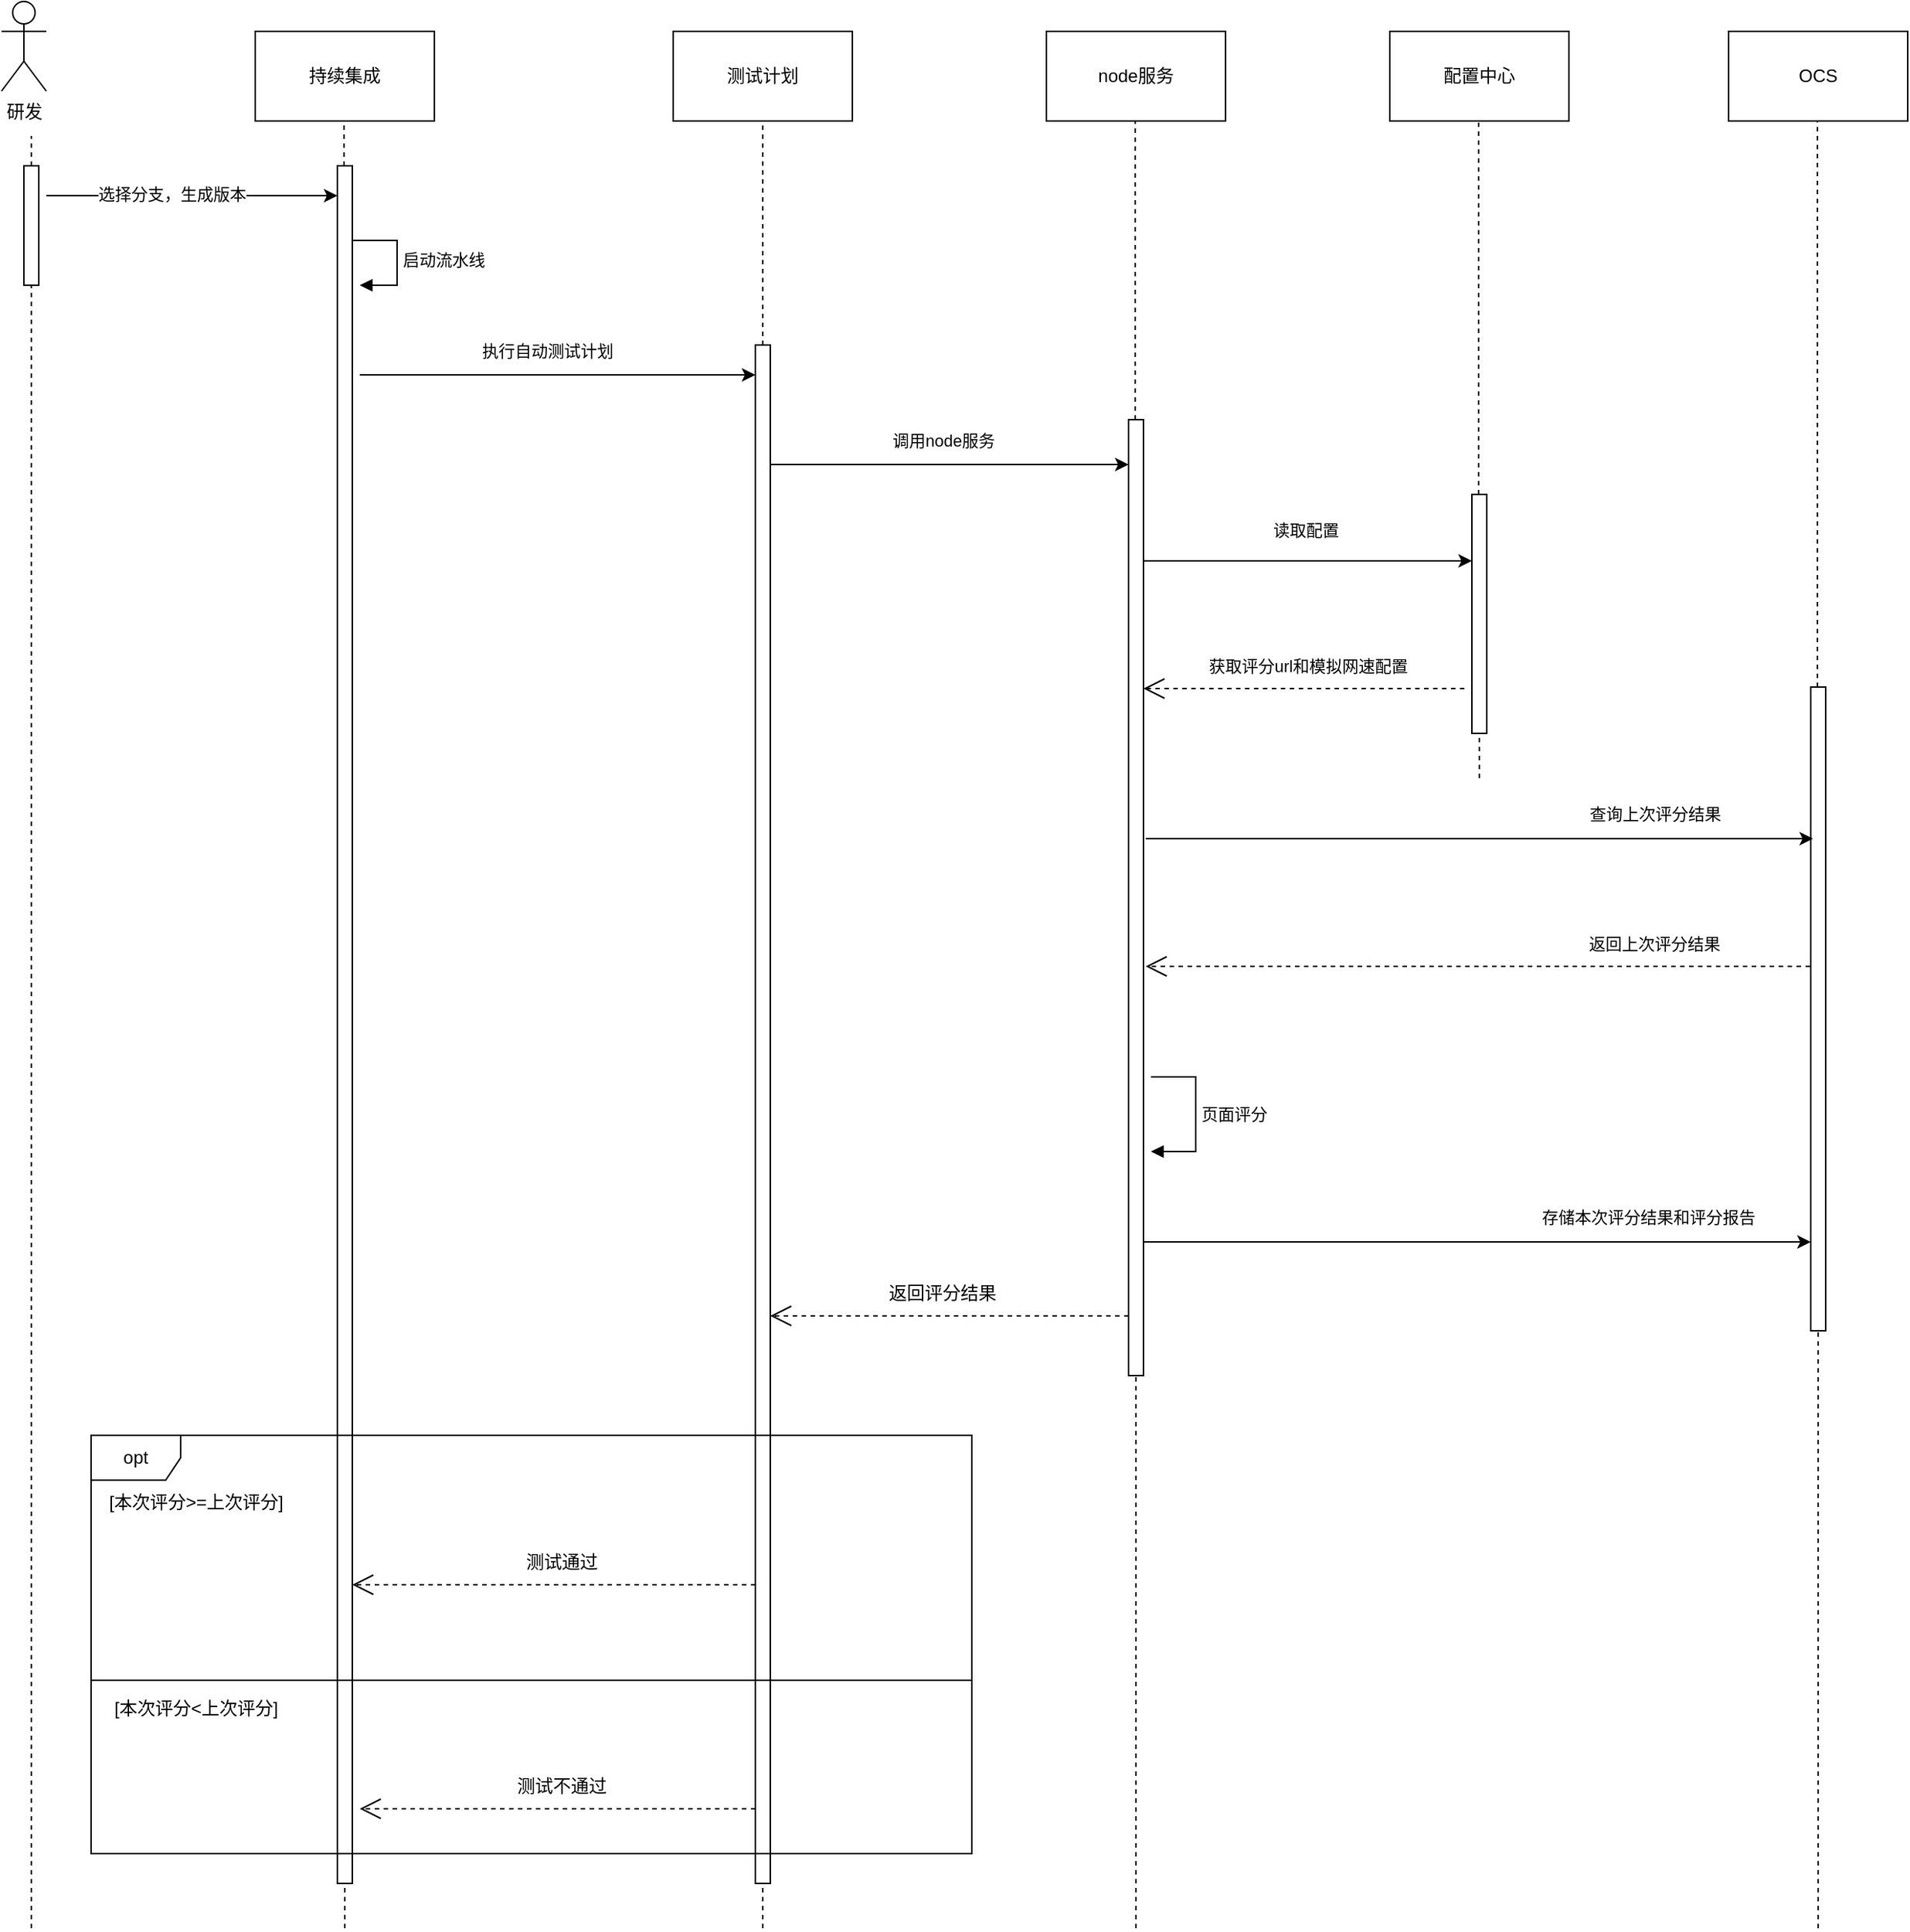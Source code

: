 <mxfile version="24.6.4" type="github">
  <diagram name="第 1 页" id="IzEnDPAUJuN04H2j6fbV">
    <mxGraphModel dx="2390" dy="1243" grid="1" gridSize="10" guides="1" tooltips="1" connect="1" arrows="1" fold="1" page="1" pageScale="1" pageWidth="827" pageHeight="1169" math="0" shadow="0">
      <root>
        <mxCell id="0" />
        <mxCell id="1" parent="0" />
        <mxCell id="kTUAJVCv6ElFygKRLWXT-1" value="研发" style="shape=umlActor;verticalLabelPosition=bottom;verticalAlign=top;html=1;outlineConnect=0;" parent="1" vertex="1">
          <mxGeometry x="170" y="390" width="30" height="60" as="geometry" />
        </mxCell>
        <mxCell id="kTUAJVCv6ElFygKRLWXT-4" value="配置中心" style="rounded=0;whiteSpace=wrap;html=1;" parent="1" vertex="1">
          <mxGeometry x="1100" y="410" width="120" height="60" as="geometry" />
        </mxCell>
        <mxCell id="kTUAJVCv6ElFygKRLWXT-5" value="持续集成" style="rounded=0;whiteSpace=wrap;html=1;" parent="1" vertex="1">
          <mxGeometry x="340" y="410" width="120" height="60" as="geometry" />
        </mxCell>
        <mxCell id="kTUAJVCv6ElFygKRLWXT-6" value="OCS" style="rounded=0;whiteSpace=wrap;html=1;" parent="1" vertex="1">
          <mxGeometry x="1327" y="410" width="120" height="60" as="geometry" />
        </mxCell>
        <mxCell id="kTUAJVCv6ElFygKRLWXT-7" value="" style="endArrow=none;dashed=1;html=1;rounded=0;" parent="1" edge="1" source="zlEN9Ek9pt-c74HQ6Wqn-6">
          <mxGeometry width="50" height="50" relative="1" as="geometry">
            <mxPoint x="190" y="770" as="sourcePoint" />
            <mxPoint x="190" y="480" as="targetPoint" />
          </mxGeometry>
        </mxCell>
        <mxCell id="zlEN9Ek9pt-c74HQ6Wqn-1" value="" style="endArrow=none;dashed=1;html=1;rounded=0;" edge="1" parent="1" source="zlEN9Ek9pt-c74HQ6Wqn-7">
          <mxGeometry width="50" height="50" relative="1" as="geometry">
            <mxPoint x="399.5" y="760" as="sourcePoint" />
            <mxPoint x="399.5" y="470" as="targetPoint" />
          </mxGeometry>
        </mxCell>
        <mxCell id="zlEN9Ek9pt-c74HQ6Wqn-2" value="" style="endArrow=none;dashed=1;html=1;rounded=0;" edge="1" parent="1" source="zlEN9Ek9pt-c74HQ6Wqn-27">
          <mxGeometry width="50" height="50" relative="1" as="geometry">
            <mxPoint x="1160" y="1160" as="sourcePoint" />
            <mxPoint x="1159.5" y="470" as="targetPoint" />
          </mxGeometry>
        </mxCell>
        <mxCell id="zlEN9Ek9pt-c74HQ6Wqn-3" value="" style="endArrow=none;dashed=1;html=1;rounded=0;" edge="1" parent="1" source="zlEN9Ek9pt-c74HQ6Wqn-36">
          <mxGeometry width="50" height="50" relative="1" as="geometry">
            <mxPoint x="1387" y="1260" as="sourcePoint" />
            <mxPoint x="1386.5" y="470" as="targetPoint" />
          </mxGeometry>
        </mxCell>
        <mxCell id="zlEN9Ek9pt-c74HQ6Wqn-5" value="" style="endArrow=none;dashed=1;html=1;rounded=0;" edge="1" parent="1" target="zlEN9Ek9pt-c74HQ6Wqn-6">
          <mxGeometry width="50" height="50" relative="1" as="geometry">
            <mxPoint x="190" y="1680" as="sourcePoint" />
            <mxPoint x="190" y="480" as="targetPoint" />
          </mxGeometry>
        </mxCell>
        <mxCell id="zlEN9Ek9pt-c74HQ6Wqn-6" value="" style="html=1;points=[[0,0,0,0,5],[0,1,0,0,-5],[1,0,0,0,5],[1,1,0,0,-5]];perimeter=orthogonalPerimeter;outlineConnect=0;targetShapes=umlLifeline;portConstraint=eastwest;newEdgeStyle={&quot;curved&quot;:0,&quot;rounded&quot;:0};" vertex="1" parent="1">
          <mxGeometry x="185" y="500" width="10" height="80" as="geometry" />
        </mxCell>
        <mxCell id="zlEN9Ek9pt-c74HQ6Wqn-8" value="" style="endArrow=none;dashed=1;html=1;rounded=0;" edge="1" parent="1" target="zlEN9Ek9pt-c74HQ6Wqn-7">
          <mxGeometry width="50" height="50" relative="1" as="geometry">
            <mxPoint x="400" y="1680" as="sourcePoint" />
            <mxPoint x="399.5" y="470" as="targetPoint" />
          </mxGeometry>
        </mxCell>
        <mxCell id="zlEN9Ek9pt-c74HQ6Wqn-7" value="" style="html=1;points=[[0,0,0,0,5],[0,1,0,0,-5],[1,0,0,0,5],[1,1,0,0,-5]];perimeter=orthogonalPerimeter;outlineConnect=0;targetShapes=umlLifeline;portConstraint=eastwest;newEdgeStyle={&quot;curved&quot;:0,&quot;rounded&quot;:0};" vertex="1" parent="1">
          <mxGeometry x="395" y="500" width="10" height="1150" as="geometry" />
        </mxCell>
        <mxCell id="zlEN9Ek9pt-c74HQ6Wqn-9" value="" style="endArrow=classic;html=1;rounded=0;" edge="1" parent="1" target="zlEN9Ek9pt-c74HQ6Wqn-7">
          <mxGeometry width="50" height="50" relative="1" as="geometry">
            <mxPoint x="200" y="520" as="sourcePoint" />
            <mxPoint x="290" y="500" as="targetPoint" />
          </mxGeometry>
        </mxCell>
        <mxCell id="zlEN9Ek9pt-c74HQ6Wqn-10" value="选择分支，生成版本" style="edgeLabel;html=1;align=center;verticalAlign=middle;resizable=0;points=[];" vertex="1" connectable="0" parent="zlEN9Ek9pt-c74HQ6Wqn-9">
          <mxGeometry x="-0.139" y="1" relative="1" as="geometry">
            <mxPoint as="offset" />
          </mxGeometry>
        </mxCell>
        <mxCell id="zlEN9Ek9pt-c74HQ6Wqn-13" value="启动流水线" style="html=1;align=left;spacingLeft=2;endArrow=block;rounded=0;edgeStyle=orthogonalEdgeStyle;curved=0;rounded=0;" edge="1" parent="1">
          <mxGeometry relative="1" as="geometry">
            <mxPoint x="405" y="550" as="sourcePoint" />
            <Array as="points">
              <mxPoint x="435" y="580" />
            </Array>
            <mxPoint x="410" y="580" as="targetPoint" />
          </mxGeometry>
        </mxCell>
        <mxCell id="zlEN9Ek9pt-c74HQ6Wqn-15" value="测试计划" style="rounded=0;whiteSpace=wrap;html=1;" vertex="1" parent="1">
          <mxGeometry x="620" y="410" width="120" height="60" as="geometry" />
        </mxCell>
        <mxCell id="zlEN9Ek9pt-c74HQ6Wqn-16" value="" style="endArrow=none;dashed=1;html=1;rounded=0;entryX=0.5;entryY=1;entryDx=0;entryDy=0;" edge="1" parent="1" source="zlEN9Ek9pt-c74HQ6Wqn-18" target="zlEN9Ek9pt-c74HQ6Wqn-15">
          <mxGeometry width="50" height="50" relative="1" as="geometry">
            <mxPoint x="680" y="980" as="sourcePoint" />
            <mxPoint x="700" y="510" as="targetPoint" />
          </mxGeometry>
        </mxCell>
        <mxCell id="zlEN9Ek9pt-c74HQ6Wqn-17" value="" style="endArrow=none;dashed=1;html=1;rounded=0;entryX=0.5;entryY=1;entryDx=0;entryDy=0;" edge="1" parent="1" target="zlEN9Ek9pt-c74HQ6Wqn-18">
          <mxGeometry width="50" height="50" relative="1" as="geometry">
            <mxPoint x="680" y="1680" as="sourcePoint" />
            <mxPoint x="680" y="470" as="targetPoint" />
          </mxGeometry>
        </mxCell>
        <mxCell id="zlEN9Ek9pt-c74HQ6Wqn-18" value="" style="html=1;points=[[0,0,0,0,5],[0,1,0,0,-5],[1,0,0,0,5],[1,1,0,0,-5]];perimeter=orthogonalPerimeter;outlineConnect=0;targetShapes=umlLifeline;portConstraint=eastwest;newEdgeStyle={&quot;curved&quot;:0,&quot;rounded&quot;:0};" vertex="1" parent="1">
          <mxGeometry x="675" y="620" width="10" height="1030" as="geometry" />
        </mxCell>
        <mxCell id="zlEN9Ek9pt-c74HQ6Wqn-19" value="&lt;span style=&quot;color: rgb(0, 0, 0); font-family: Helvetica; font-size: 11px; font-style: normal; font-variant-ligatures: normal; font-variant-caps: normal; font-weight: 400; letter-spacing: normal; orphans: 2; text-align: left; text-indent: 0px; text-transform: none; widows: 2; word-spacing: 0px; -webkit-text-stroke-width: 0px; white-space: nowrap; background-color: rgb(255, 255, 255); text-decoration-thickness: initial; text-decoration-style: initial; text-decoration-color: initial; display: inline !important; float: none;&quot;&gt;执行自动&lt;/span&gt;&lt;span style=&quot;font-size: 11px; text-wrap: nowrap; background-color: initial;&quot;&gt;测试计划&lt;/span&gt;" style="text;whiteSpace=wrap;html=1;" vertex="1" parent="1">
          <mxGeometry x="490" y="610" width="90" height="30" as="geometry" />
        </mxCell>
        <mxCell id="zlEN9Ek9pt-c74HQ6Wqn-20" value="" style="endArrow=classic;html=1;rounded=0;exitX=1.5;exitY=0.609;exitDx=0;exitDy=0;exitPerimeter=0;" edge="1" parent="1">
          <mxGeometry width="50" height="50" relative="1" as="geometry">
            <mxPoint x="410" y="640.0" as="sourcePoint" />
            <mxPoint x="675" y="640.0" as="targetPoint" />
          </mxGeometry>
        </mxCell>
        <mxCell id="zlEN9Ek9pt-c74HQ6Wqn-21" value="node服务" style="rounded=0;whiteSpace=wrap;html=1;" vertex="1" parent="1">
          <mxGeometry x="870" y="410" width="120" height="60" as="geometry" />
        </mxCell>
        <mxCell id="zlEN9Ek9pt-c74HQ6Wqn-22" value="" style="endArrow=none;dashed=1;html=1;rounded=0;" edge="1" parent="1" source="zlEN9Ek9pt-c74HQ6Wqn-24">
          <mxGeometry width="50" height="50" relative="1" as="geometry">
            <mxPoint x="930" y="990" as="sourcePoint" />
            <mxPoint x="929.5" y="470" as="targetPoint" />
          </mxGeometry>
        </mxCell>
        <mxCell id="zlEN9Ek9pt-c74HQ6Wqn-23" value="" style="endArrow=none;dashed=1;html=1;rounded=0;" edge="1" parent="1" target="zlEN9Ek9pt-c74HQ6Wqn-24">
          <mxGeometry width="50" height="50" relative="1" as="geometry">
            <mxPoint x="930" y="1680" as="sourcePoint" />
            <mxPoint x="929.5" y="470" as="targetPoint" />
          </mxGeometry>
        </mxCell>
        <mxCell id="zlEN9Ek9pt-c74HQ6Wqn-24" value="" style="html=1;points=[[0,0,0,0,5],[0,1,0,0,-5],[1,0,0,0,5],[1,1,0,0,-5]];perimeter=orthogonalPerimeter;outlineConnect=0;targetShapes=umlLifeline;portConstraint=eastwest;newEdgeStyle={&quot;curved&quot;:0,&quot;rounded&quot;:0};" vertex="1" parent="1">
          <mxGeometry x="925" y="670" width="10" height="640" as="geometry" />
        </mxCell>
        <mxCell id="zlEN9Ek9pt-c74HQ6Wqn-25" value="&lt;span style=&quot;font-size: 11px; text-wrap: nowrap; background-color: rgb(255, 255, 255);&quot;&gt;调用node服务&lt;/span&gt;" style="text;whiteSpace=wrap;html=1;" vertex="1" parent="1">
          <mxGeometry x="765" y="670" width="90" height="30" as="geometry" />
        </mxCell>
        <mxCell id="zlEN9Ek9pt-c74HQ6Wqn-26" value="" style="endArrow=classic;html=1;rounded=0;exitX=1.5;exitY=0.609;exitDx=0;exitDy=0;exitPerimeter=0;" edge="1" parent="1">
          <mxGeometry width="50" height="50" relative="1" as="geometry">
            <mxPoint x="685" y="700" as="sourcePoint" />
            <mxPoint x="925" y="700" as="targetPoint" />
          </mxGeometry>
        </mxCell>
        <mxCell id="zlEN9Ek9pt-c74HQ6Wqn-28" value="" style="endArrow=none;dashed=1;html=1;rounded=0;" edge="1" parent="1" target="zlEN9Ek9pt-c74HQ6Wqn-27">
          <mxGeometry width="50" height="50" relative="1" as="geometry">
            <mxPoint x="1160" y="910" as="sourcePoint" />
            <mxPoint x="1159.5" y="470" as="targetPoint" />
          </mxGeometry>
        </mxCell>
        <mxCell id="zlEN9Ek9pt-c74HQ6Wqn-27" value="" style="html=1;points=[[0,0,0,0,5],[0,1,0,0,-5],[1,0,0,0,5],[1,1,0,0,-5]];perimeter=orthogonalPerimeter;outlineConnect=0;targetShapes=umlLifeline;portConstraint=eastwest;newEdgeStyle={&quot;curved&quot;:0,&quot;rounded&quot;:0};" vertex="1" parent="1">
          <mxGeometry x="1155" y="720" width="10" height="160" as="geometry" />
        </mxCell>
        <mxCell id="zlEN9Ek9pt-c74HQ6Wqn-29" value="&lt;span style=&quot;font-size: 11px; text-wrap: nowrap; background-color: rgb(255, 255, 255);&quot;&gt;读取配置&lt;/span&gt;" style="text;whiteSpace=wrap;html=1;" vertex="1" parent="1">
          <mxGeometry x="1020" y="730" width="50" height="30" as="geometry" />
        </mxCell>
        <mxCell id="zlEN9Ek9pt-c74HQ6Wqn-30" value="" style="endArrow=classic;html=1;rounded=0;exitX=1.5;exitY=0.609;exitDx=0;exitDy=0;exitPerimeter=0;" edge="1" parent="1" target="zlEN9Ek9pt-c74HQ6Wqn-27">
          <mxGeometry width="50" height="50" relative="1" as="geometry">
            <mxPoint x="935" y="764.5" as="sourcePoint" />
            <mxPoint x="1150" y="765" as="targetPoint" />
          </mxGeometry>
        </mxCell>
        <mxCell id="zlEN9Ek9pt-c74HQ6Wqn-32" value="" style="endArrow=open;endFill=1;endSize=12;html=1;rounded=0;dashed=1;" edge="1" parent="1" target="zlEN9Ek9pt-c74HQ6Wqn-24">
          <mxGeometry width="160" relative="1" as="geometry">
            <mxPoint x="1150" y="850" as="sourcePoint" />
            <mxPoint x="845" y="950" as="targetPoint" />
          </mxGeometry>
        </mxCell>
        <mxCell id="zlEN9Ek9pt-c74HQ6Wqn-33" value="&lt;span style=&quot;font-size: 11px; text-align: left; background-color: rgb(255, 255, 255);&quot;&gt;获取评分url和模拟网速配置&lt;/span&gt;" style="text;html=1;align=center;verticalAlign=middle;resizable=0;points=[];autosize=1;strokeColor=none;fillColor=none;" vertex="1" parent="1">
          <mxGeometry x="965" y="820" width="160" height="30" as="geometry" />
        </mxCell>
        <mxCell id="zlEN9Ek9pt-c74HQ6Wqn-35" value="页面评分" style="html=1;align=left;spacingLeft=2;endArrow=block;rounded=0;edgeStyle=orthogonalEdgeStyle;curved=0;rounded=0;" edge="1" parent="1">
          <mxGeometry relative="1" as="geometry">
            <mxPoint x="940" y="1110" as="sourcePoint" />
            <Array as="points">
              <mxPoint x="970" y="1110" />
              <mxPoint x="970" y="1160" />
            </Array>
            <mxPoint x="940" y="1160" as="targetPoint" />
          </mxGeometry>
        </mxCell>
        <mxCell id="zlEN9Ek9pt-c74HQ6Wqn-37" value="" style="endArrow=none;dashed=1;html=1;rounded=0;" edge="1" parent="1" target="zlEN9Ek9pt-c74HQ6Wqn-36">
          <mxGeometry width="50" height="50" relative="1" as="geometry">
            <mxPoint x="1387" y="1680" as="sourcePoint" />
            <mxPoint x="1386.5" y="470" as="targetPoint" />
          </mxGeometry>
        </mxCell>
        <mxCell id="zlEN9Ek9pt-c74HQ6Wqn-36" value="" style="html=1;points=[[0,0,0,0,5],[0,1,0,0,-5],[1,0,0,0,5],[1,1,0,0,-5]];perimeter=orthogonalPerimeter;outlineConnect=0;targetShapes=umlLifeline;portConstraint=eastwest;newEdgeStyle={&quot;curved&quot;:0,&quot;rounded&quot;:0};" vertex="1" parent="1">
          <mxGeometry x="1382" y="849" width="10" height="431" as="geometry" />
        </mxCell>
        <mxCell id="zlEN9Ek9pt-c74HQ6Wqn-38" value="&lt;span style=&quot;font-size: 11px; text-wrap: nowrap; background-color: rgb(255, 255, 255);&quot;&gt;查询上次评分结果&lt;/span&gt;" style="text;whiteSpace=wrap;html=1;" vertex="1" parent="1">
          <mxGeometry x="1231.5" y="920" width="50" height="30" as="geometry" />
        </mxCell>
        <mxCell id="zlEN9Ek9pt-c74HQ6Wqn-39" value="" style="endArrow=classic;html=1;rounded=0;exitX=1.5;exitY=0.609;exitDx=0;exitDy=0;exitPerimeter=0;" edge="1" parent="1">
          <mxGeometry width="50" height="50" relative="1" as="geometry">
            <mxPoint x="936.5" y="950.5" as="sourcePoint" />
            <mxPoint x="1383.5" y="950.5" as="targetPoint" />
          </mxGeometry>
        </mxCell>
        <mxCell id="zlEN9Ek9pt-c74HQ6Wqn-40" value="" style="endArrow=open;endFill=1;endSize=12;html=1;rounded=0;dashed=1;" edge="1" parent="1">
          <mxGeometry width="160" relative="1" as="geometry">
            <mxPoint x="1381.5" y="1036" as="sourcePoint" />
            <mxPoint x="936.5" y="1036" as="targetPoint" />
          </mxGeometry>
        </mxCell>
        <mxCell id="zlEN9Ek9pt-c74HQ6Wqn-41" value="&lt;span style=&quot;font-size: 11px; text-align: left; background-color: rgb(255, 255, 255);&quot;&gt;返回上次评分结果&lt;/span&gt;" style="text;html=1;align=center;verticalAlign=middle;resizable=0;points=[];autosize=1;strokeColor=none;fillColor=none;" vertex="1" parent="1">
          <mxGeometry x="1221.5" y="1006" width="110" height="30" as="geometry" />
        </mxCell>
        <mxCell id="zlEN9Ek9pt-c74HQ6Wqn-43" value="&lt;span style=&quot;font-size: 11px; text-wrap: nowrap; background-color: rgb(255, 255, 255);&quot;&gt;存储本次评分结果和评分报告&lt;/span&gt;" style="text;whiteSpace=wrap;html=1;" vertex="1" parent="1">
          <mxGeometry x="1200" y="1190" width="50" height="30" as="geometry" />
        </mxCell>
        <mxCell id="zlEN9Ek9pt-c74HQ6Wqn-44" value="" style="endArrow=classic;html=1;rounded=0;exitX=1.5;exitY=0.609;exitDx=0;exitDy=0;exitPerimeter=0;" edge="1" parent="1">
          <mxGeometry width="50" height="50" relative="1" as="geometry">
            <mxPoint x="935" y="1220.5" as="sourcePoint" />
            <mxPoint x="1382" y="1220.5" as="targetPoint" />
          </mxGeometry>
        </mxCell>
        <mxCell id="zlEN9Ek9pt-c74HQ6Wqn-45" value="" style="endArrow=open;endFill=1;endSize=12;html=1;rounded=0;dashed=1;" edge="1" parent="1" target="zlEN9Ek9pt-c74HQ6Wqn-18">
          <mxGeometry width="160" relative="1" as="geometry">
            <mxPoint x="925" y="1270" as="sourcePoint" />
            <mxPoint x="710" y="1270" as="targetPoint" />
          </mxGeometry>
        </mxCell>
        <mxCell id="zlEN9Ek9pt-c74HQ6Wqn-47" value="返回评分结果" style="text;html=1;align=center;verticalAlign=middle;resizable=0;points=[];autosize=1;strokeColor=none;fillColor=none;" vertex="1" parent="1">
          <mxGeometry x="750" y="1240" width="100" height="30" as="geometry" />
        </mxCell>
        <mxCell id="zlEN9Ek9pt-c74HQ6Wqn-48" value="opt" style="shape=umlFrame;whiteSpace=wrap;html=1;pointerEvents=0;" vertex="1" parent="1">
          <mxGeometry x="230" y="1350" width="590" height="280" as="geometry" />
        </mxCell>
        <mxCell id="zlEN9Ek9pt-c74HQ6Wqn-49" value="[本次评分&amp;gt;=上次评分]" style="text;html=1;align=center;verticalAlign=middle;resizable=0;points=[];autosize=1;strokeColor=none;fillColor=none;" vertex="1" parent="1">
          <mxGeometry x="230" y="1380" width="140" height="30" as="geometry" />
        </mxCell>
        <mxCell id="zlEN9Ek9pt-c74HQ6Wqn-50" value="" style="endArrow=open;endFill=1;endSize=12;html=1;rounded=0;dashed=1;" edge="1" parent="1">
          <mxGeometry width="160" relative="1" as="geometry">
            <mxPoint x="675.0" y="1450.0" as="sourcePoint" />
            <mxPoint x="405" y="1450.0" as="targetPoint" />
          </mxGeometry>
        </mxCell>
        <mxCell id="zlEN9Ek9pt-c74HQ6Wqn-51" value="测试通过" style="text;html=1;align=center;verticalAlign=middle;resizable=0;points=[];autosize=1;strokeColor=none;fillColor=none;" vertex="1" parent="1">
          <mxGeometry x="510" y="1420" width="70" height="30" as="geometry" />
        </mxCell>
        <mxCell id="zlEN9Ek9pt-c74HQ6Wqn-53" value="" style="line;strokeWidth=1;fillColor=none;align=left;verticalAlign=middle;spacingTop=-1;spacingLeft=3;spacingRight=3;rotatable=0;labelPosition=right;points=[];portConstraint=eastwest;strokeColor=inherit;" vertex="1" parent="1">
          <mxGeometry x="230" y="1510" width="590" height="8" as="geometry" />
        </mxCell>
        <mxCell id="zlEN9Ek9pt-c74HQ6Wqn-54" value="" style="endArrow=open;endFill=1;endSize=12;html=1;rounded=0;dashed=1;" edge="1" parent="1" source="zlEN9Ek9pt-c74HQ6Wqn-18">
          <mxGeometry width="160" relative="1" as="geometry">
            <mxPoint x="670" y="1600" as="sourcePoint" />
            <mxPoint x="410" y="1600" as="targetPoint" />
          </mxGeometry>
        </mxCell>
        <mxCell id="zlEN9Ek9pt-c74HQ6Wqn-55" value="测试不通过" style="text;html=1;align=center;verticalAlign=middle;resizable=0;points=[];autosize=1;strokeColor=none;fillColor=none;" vertex="1" parent="1">
          <mxGeometry x="505" y="1570" width="80" height="30" as="geometry" />
        </mxCell>
        <mxCell id="zlEN9Ek9pt-c74HQ6Wqn-56" value="[本次评分&amp;lt;上次评分]" style="text;html=1;align=center;verticalAlign=middle;resizable=0;points=[];autosize=1;strokeColor=none;fillColor=none;" vertex="1" parent="1">
          <mxGeometry x="235" y="1518" width="130" height="30" as="geometry" />
        </mxCell>
      </root>
    </mxGraphModel>
  </diagram>
</mxfile>
